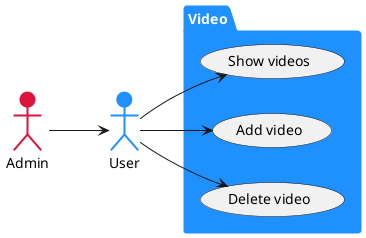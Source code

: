 @startuml
left to right direction
actor User as user #dodgerblue;line:dodgerblue;line.bold;text:black
actor Admin as admin #crimson;line:crimson;line.bold;text:black

package Video #dodgerblue;line:dodgerblue;line.bold;text:white {
  usecase "Show videos" as showVideos
  usecase "Add video" as addVideo
  usecase "Delete video" as deleteVideo
}

admin --> user

user --> showVideos
user --> addVideo
user --> deleteVideo
@enduml
